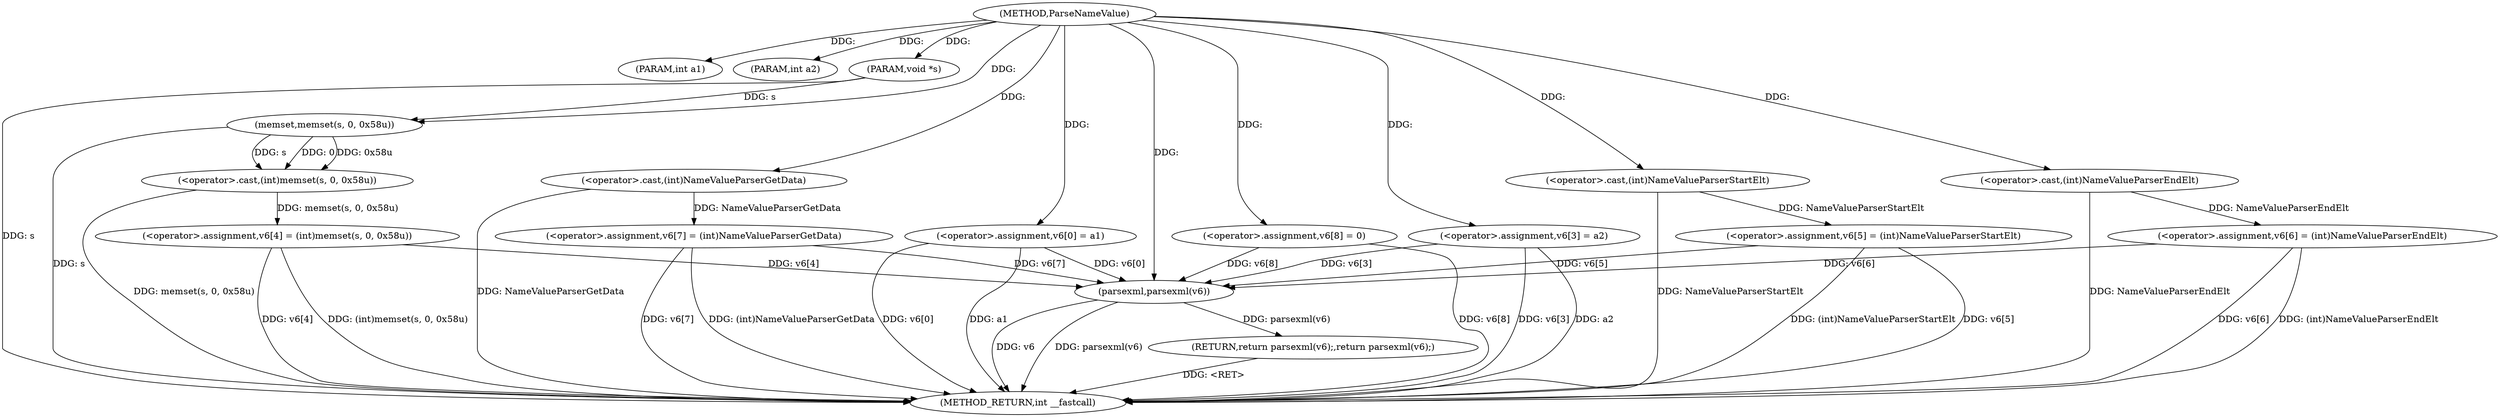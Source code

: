 digraph ParseNameValue {  
"1000102" [label = "(METHOD,ParseNameValue)" ]
"1000157" [label = "(METHOD_RETURN,int __fastcall)" ]
"1000103" [label = "(PARAM,int a1)" ]
"1000104" [label = "(PARAM,int a2)" ]
"1000105" [label = "(PARAM,void *s)" ]
"1000108" [label = "(<operator>.assignment,v6[4] = (int)memset(s, 0, 0x58u))" ]
"1000112" [label = "(<operator>.cast,(int)memset(s, 0, 0x58u))" ]
"1000114" [label = "(memset,memset(s, 0, 0x58u))" ]
"1000118" [label = "(<operator>.assignment,v6[7] = (int)NameValueParserGetData)" ]
"1000122" [label = "(<operator>.cast,(int)NameValueParserGetData)" ]
"1000125" [label = "(<operator>.assignment,v6[0] = a1)" ]
"1000130" [label = "(<operator>.assignment,v6[3] = a2)" ]
"1000135" [label = "(<operator>.assignment,v6[8] = 0)" ]
"1000140" [label = "(<operator>.assignment,v6[5] = (int)NameValueParserStartElt)" ]
"1000144" [label = "(<operator>.cast,(int)NameValueParserStartElt)" ]
"1000147" [label = "(<operator>.assignment,v6[6] = (int)NameValueParserEndElt)" ]
"1000151" [label = "(<operator>.cast,(int)NameValueParserEndElt)" ]
"1000154" [label = "(RETURN,return parsexml(v6);,return parsexml(v6);)" ]
"1000155" [label = "(parsexml,parsexml(v6))" ]
  "1000108" -> "1000157"  [ label = "DDG: v6[4]"] 
  "1000122" -> "1000157"  [ label = "DDG: NameValueParserGetData"] 
  "1000118" -> "1000157"  [ label = "DDG: v6[7]"] 
  "1000151" -> "1000157"  [ label = "DDG: NameValueParserEndElt"] 
  "1000114" -> "1000157"  [ label = "DDG: s"] 
  "1000130" -> "1000157"  [ label = "DDG: v6[3]"] 
  "1000155" -> "1000157"  [ label = "DDG: v6"] 
  "1000112" -> "1000157"  [ label = "DDG: memset(s, 0, 0x58u)"] 
  "1000144" -> "1000157"  [ label = "DDG: NameValueParserStartElt"] 
  "1000140" -> "1000157"  [ label = "DDG: (int)NameValueParserStartElt"] 
  "1000135" -> "1000157"  [ label = "DDG: v6[8]"] 
  "1000118" -> "1000157"  [ label = "DDG: (int)NameValueParserGetData"] 
  "1000105" -> "1000157"  [ label = "DDG: s"] 
  "1000130" -> "1000157"  [ label = "DDG: a2"] 
  "1000147" -> "1000157"  [ label = "DDG: v6[6]"] 
  "1000155" -> "1000157"  [ label = "DDG: parsexml(v6)"] 
  "1000140" -> "1000157"  [ label = "DDG: v6[5]"] 
  "1000125" -> "1000157"  [ label = "DDG: v6[0]"] 
  "1000125" -> "1000157"  [ label = "DDG: a1"] 
  "1000108" -> "1000157"  [ label = "DDG: (int)memset(s, 0, 0x58u)"] 
  "1000147" -> "1000157"  [ label = "DDG: (int)NameValueParserEndElt"] 
  "1000154" -> "1000157"  [ label = "DDG: <RET>"] 
  "1000102" -> "1000103"  [ label = "DDG: "] 
  "1000102" -> "1000104"  [ label = "DDG: "] 
  "1000102" -> "1000105"  [ label = "DDG: "] 
  "1000112" -> "1000108"  [ label = "DDG: memset(s, 0, 0x58u)"] 
  "1000114" -> "1000112"  [ label = "DDG: s"] 
  "1000114" -> "1000112"  [ label = "DDG: 0"] 
  "1000114" -> "1000112"  [ label = "DDG: 0x58u"] 
  "1000105" -> "1000114"  [ label = "DDG: s"] 
  "1000102" -> "1000114"  [ label = "DDG: "] 
  "1000122" -> "1000118"  [ label = "DDG: NameValueParserGetData"] 
  "1000102" -> "1000122"  [ label = "DDG: "] 
  "1000102" -> "1000125"  [ label = "DDG: "] 
  "1000102" -> "1000130"  [ label = "DDG: "] 
  "1000102" -> "1000135"  [ label = "DDG: "] 
  "1000144" -> "1000140"  [ label = "DDG: NameValueParserStartElt"] 
  "1000102" -> "1000144"  [ label = "DDG: "] 
  "1000151" -> "1000147"  [ label = "DDG: NameValueParserEndElt"] 
  "1000102" -> "1000151"  [ label = "DDG: "] 
  "1000155" -> "1000154"  [ label = "DDG: parsexml(v6)"] 
  "1000135" -> "1000155"  [ label = "DDG: v6[8]"] 
  "1000108" -> "1000155"  [ label = "DDG: v6[4]"] 
  "1000118" -> "1000155"  [ label = "DDG: v6[7]"] 
  "1000147" -> "1000155"  [ label = "DDG: v6[6]"] 
  "1000130" -> "1000155"  [ label = "DDG: v6[3]"] 
  "1000140" -> "1000155"  [ label = "DDG: v6[5]"] 
  "1000125" -> "1000155"  [ label = "DDG: v6[0]"] 
  "1000102" -> "1000155"  [ label = "DDG: "] 
}
